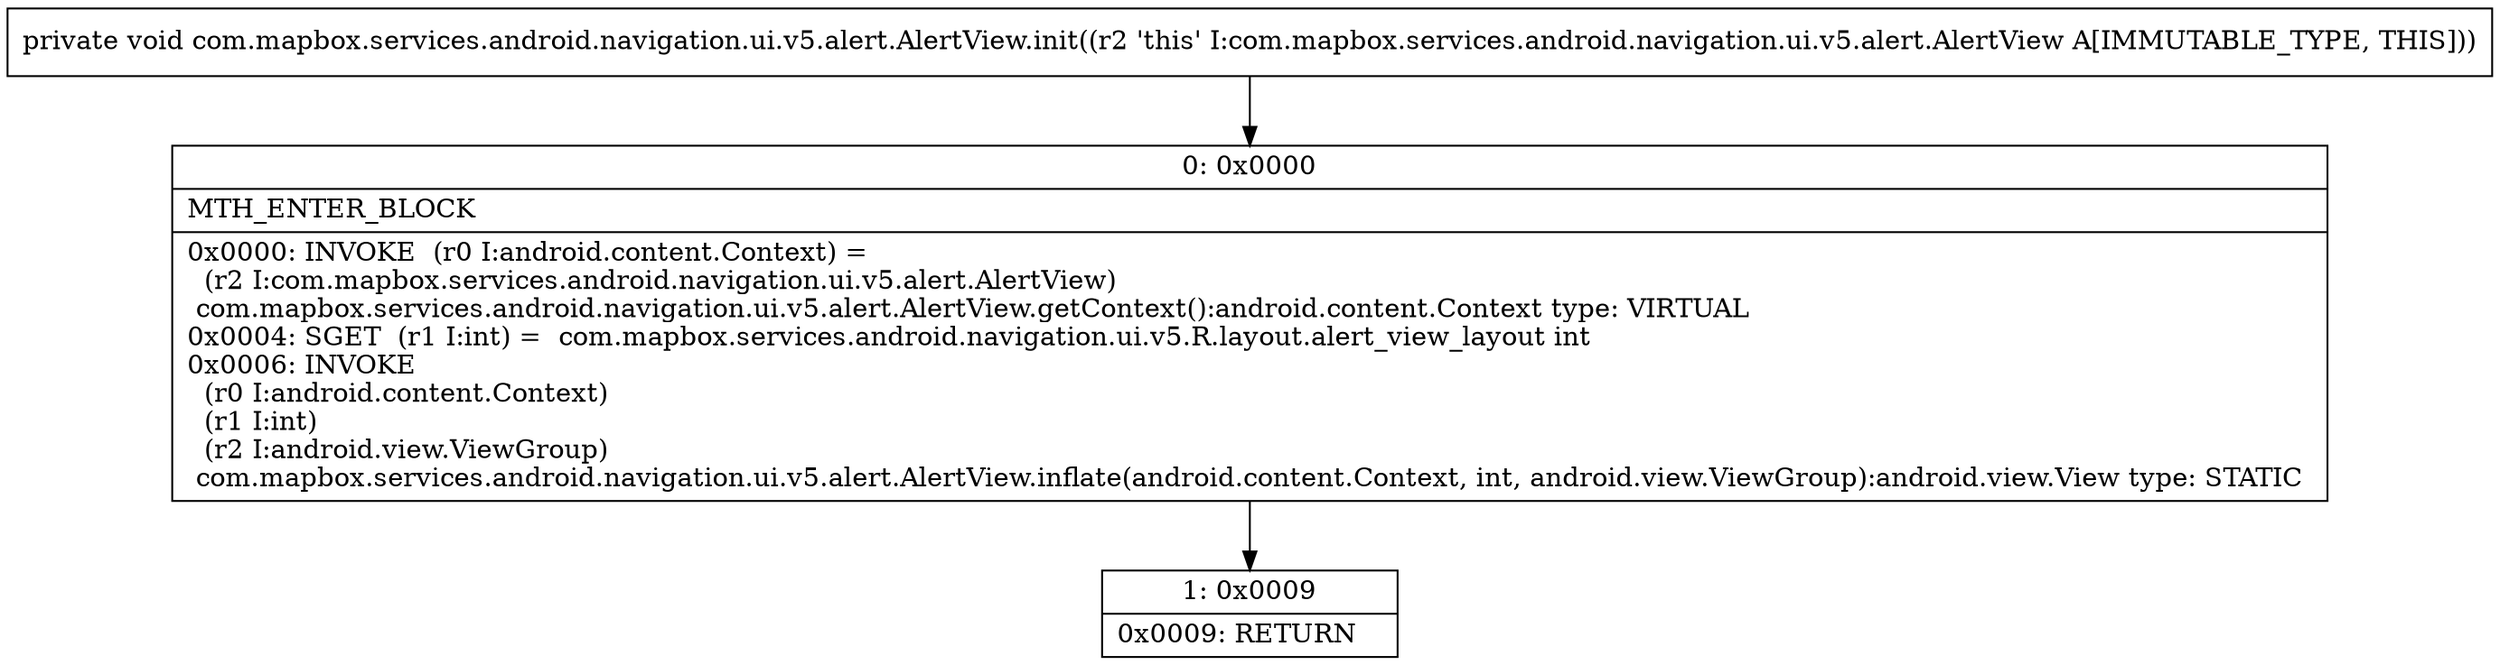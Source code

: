 digraph "CFG forcom.mapbox.services.android.navigation.ui.v5.alert.AlertView.init()V" {
Node_0 [shape=record,label="{0\:\ 0x0000|MTH_ENTER_BLOCK\l|0x0000: INVOKE  (r0 I:android.content.Context) = \l  (r2 I:com.mapbox.services.android.navigation.ui.v5.alert.AlertView)\l com.mapbox.services.android.navigation.ui.v5.alert.AlertView.getContext():android.content.Context type: VIRTUAL \l0x0004: SGET  (r1 I:int) =  com.mapbox.services.android.navigation.ui.v5.R.layout.alert_view_layout int \l0x0006: INVOKE  \l  (r0 I:android.content.Context)\l  (r1 I:int)\l  (r2 I:android.view.ViewGroup)\l com.mapbox.services.android.navigation.ui.v5.alert.AlertView.inflate(android.content.Context, int, android.view.ViewGroup):android.view.View type: STATIC \l}"];
Node_1 [shape=record,label="{1\:\ 0x0009|0x0009: RETURN   \l}"];
MethodNode[shape=record,label="{private void com.mapbox.services.android.navigation.ui.v5.alert.AlertView.init((r2 'this' I:com.mapbox.services.android.navigation.ui.v5.alert.AlertView A[IMMUTABLE_TYPE, THIS])) }"];
MethodNode -> Node_0;
Node_0 -> Node_1;
}

